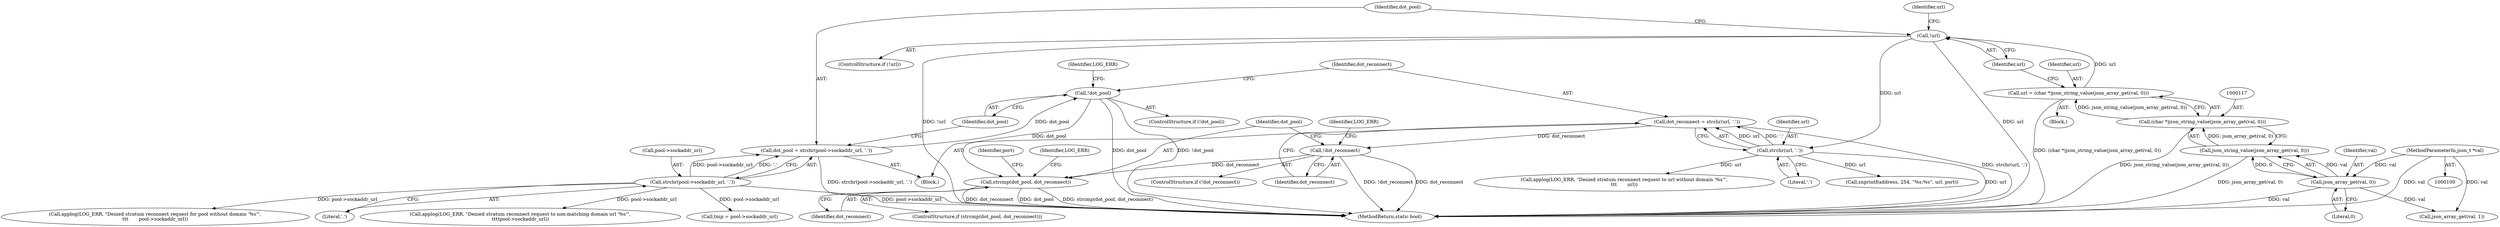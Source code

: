 digraph "0_cgminer_e1c5050734123973b99d181c45e74b2cbb00272e_2@API" {
"1000169" [label="(Call,strcmp(dot_pool, dot_reconnect))"];
"1000142" [label="(Call,!dot_pool)"];
"1000134" [label="(Call,dot_pool = strchr(pool->sockaddr_url, '.'))"];
"1000136" [label="(Call,strchr(pool->sockaddr_url, '.'))"];
"1000159" [label="(Call,!dot_reconnect)"];
"1000153" [label="(Call,dot_reconnect = strchr(url, '.'))"];
"1000155" [label="(Call,strchr(url, '.'))"];
"1000123" [label="(Call,!url)"];
"1000114" [label="(Call,url = (char *)json_string_value(json_array_get(val, 0)))"];
"1000116" [label="(Call,(char *)json_string_value(json_array_get(val, 0)))"];
"1000118" [label="(Call,json_string_value(json_array_get(val, 0)))"];
"1000119" [label="(Call,json_array_get(val, 0))"];
"1000102" [label="(MethodParameterIn,json_t *val)"];
"1000116" [label="(Call,(char *)json_string_value(json_array_get(val, 0)))"];
"1000142" [label="(Call,!dot_pool)"];
"1000102" [label="(MethodParameterIn,json_t *val)"];
"1000170" [label="(Identifier,dot_pool)"];
"1000145" [label="(Call,applog(LOG_ERR, \"Denied stratum reconnect request for pool without domain '%s'\",\n\t\t\t       pool->sockaddr_url))"];
"1000182" [label="(Identifier,port)"];
"1000163" [label="(Identifier,LOG_ERR)"];
"1000157" [label="(Literal,'.')"];
"1000197" [label="(Call,snprintf(address, 254, \"%s:%s\", url, port))"];
"1000114" [label="(Call,url = (char *)json_string_value(json_array_get(val, 0)))"];
"1000136" [label="(Call,strchr(pool->sockaddr_url, '.'))"];
"1000121" [label="(Literal,0)"];
"1000120" [label="(Identifier,val)"];
"1000115" [label="(Identifier,url)"];
"1000174" [label="(Identifier,LOG_ERR)"];
"1000119" [label="(Call,json_array_get(val, 0))"];
"1000124" [label="(Identifier,url)"];
"1000118" [label="(Call,json_string_value(json_array_get(val, 0)))"];
"1000141" [label="(ControlStructure,if (!dot_pool))"];
"1000276" [label="(MethodReturn,static bool)"];
"1000135" [label="(Identifier,dot_pool)"];
"1000173" [label="(Call,applog(LOG_ERR, \"Denied stratum reconnect request to non-matching domain url '%s'\",\n\t\t\t\tpool->sockaddr_url))"];
"1000123" [label="(Call,!url)"];
"1000186" [label="(Call,json_array_get(val, 1))"];
"1000137" [label="(Call,pool->sockaddr_url)"];
"1000168" [label="(ControlStructure,if (strcmp(dot_pool, dot_reconnect)))"];
"1000156" [label="(Identifier,url)"];
"1000131" [label="(Block,)"];
"1000159" [label="(Call,!dot_reconnect)"];
"1000158" [label="(ControlStructure,if (!dot_reconnect))"];
"1000134" [label="(Call,dot_pool = strchr(pool->sockaddr_url, '.'))"];
"1000155" [label="(Call,strchr(url, '.'))"];
"1000171" [label="(Identifier,dot_reconnect)"];
"1000169" [label="(Call,strcmp(dot_pool, dot_reconnect))"];
"1000154" [label="(Identifier,dot_reconnect)"];
"1000143" [label="(Identifier,dot_pool)"];
"1000160" [label="(Identifier,dot_reconnect)"];
"1000162" [label="(Call,applog(LOG_ERR, \"Denied stratum reconnect request to url without domain '%s'\",\n\t\t\t       url))"];
"1000122" [label="(ControlStructure,if (!url))"];
"1000103" [label="(Block,)"];
"1000146" [label="(Identifier,LOG_ERR)"];
"1000126" [label="(Identifier,url)"];
"1000229" [label="(Call,tmp = pool->sockaddr_url)"];
"1000153" [label="(Call,dot_reconnect = strchr(url, '.'))"];
"1000140" [label="(Literal,'.')"];
"1000169" -> "1000168"  [label="AST: "];
"1000169" -> "1000171"  [label="CFG: "];
"1000170" -> "1000169"  [label="AST: "];
"1000171" -> "1000169"  [label="AST: "];
"1000174" -> "1000169"  [label="CFG: "];
"1000182" -> "1000169"  [label="CFG: "];
"1000169" -> "1000276"  [label="DDG: strcmp(dot_pool, dot_reconnect)"];
"1000169" -> "1000276"  [label="DDG: dot_reconnect"];
"1000169" -> "1000276"  [label="DDG: dot_pool"];
"1000142" -> "1000169"  [label="DDG: dot_pool"];
"1000159" -> "1000169"  [label="DDG: dot_reconnect"];
"1000142" -> "1000141"  [label="AST: "];
"1000142" -> "1000143"  [label="CFG: "];
"1000143" -> "1000142"  [label="AST: "];
"1000146" -> "1000142"  [label="CFG: "];
"1000154" -> "1000142"  [label="CFG: "];
"1000142" -> "1000276"  [label="DDG: !dot_pool"];
"1000142" -> "1000276"  [label="DDG: dot_pool"];
"1000134" -> "1000142"  [label="DDG: dot_pool"];
"1000134" -> "1000131"  [label="AST: "];
"1000134" -> "1000136"  [label="CFG: "];
"1000135" -> "1000134"  [label="AST: "];
"1000136" -> "1000134"  [label="AST: "];
"1000143" -> "1000134"  [label="CFG: "];
"1000134" -> "1000276"  [label="DDG: strchr(pool->sockaddr_url, '.')"];
"1000136" -> "1000134"  [label="DDG: pool->sockaddr_url"];
"1000136" -> "1000134"  [label="DDG: '.'"];
"1000136" -> "1000140"  [label="CFG: "];
"1000137" -> "1000136"  [label="AST: "];
"1000140" -> "1000136"  [label="AST: "];
"1000136" -> "1000276"  [label="DDG: pool->sockaddr_url"];
"1000136" -> "1000145"  [label="DDG: pool->sockaddr_url"];
"1000136" -> "1000173"  [label="DDG: pool->sockaddr_url"];
"1000136" -> "1000229"  [label="DDG: pool->sockaddr_url"];
"1000159" -> "1000158"  [label="AST: "];
"1000159" -> "1000160"  [label="CFG: "];
"1000160" -> "1000159"  [label="AST: "];
"1000163" -> "1000159"  [label="CFG: "];
"1000170" -> "1000159"  [label="CFG: "];
"1000159" -> "1000276"  [label="DDG: !dot_reconnect"];
"1000159" -> "1000276"  [label="DDG: dot_reconnect"];
"1000153" -> "1000159"  [label="DDG: dot_reconnect"];
"1000153" -> "1000131"  [label="AST: "];
"1000153" -> "1000155"  [label="CFG: "];
"1000154" -> "1000153"  [label="AST: "];
"1000155" -> "1000153"  [label="AST: "];
"1000160" -> "1000153"  [label="CFG: "];
"1000153" -> "1000276"  [label="DDG: strchr(url, '.')"];
"1000155" -> "1000153"  [label="DDG: url"];
"1000155" -> "1000153"  [label="DDG: '.'"];
"1000155" -> "1000157"  [label="CFG: "];
"1000156" -> "1000155"  [label="AST: "];
"1000157" -> "1000155"  [label="AST: "];
"1000155" -> "1000276"  [label="DDG: url"];
"1000123" -> "1000155"  [label="DDG: url"];
"1000155" -> "1000162"  [label="DDG: url"];
"1000155" -> "1000197"  [label="DDG: url"];
"1000123" -> "1000122"  [label="AST: "];
"1000123" -> "1000124"  [label="CFG: "];
"1000124" -> "1000123"  [label="AST: "];
"1000126" -> "1000123"  [label="CFG: "];
"1000135" -> "1000123"  [label="CFG: "];
"1000123" -> "1000276"  [label="DDG: !url"];
"1000123" -> "1000276"  [label="DDG: url"];
"1000114" -> "1000123"  [label="DDG: url"];
"1000114" -> "1000103"  [label="AST: "];
"1000114" -> "1000116"  [label="CFG: "];
"1000115" -> "1000114"  [label="AST: "];
"1000116" -> "1000114"  [label="AST: "];
"1000124" -> "1000114"  [label="CFG: "];
"1000114" -> "1000276"  [label="DDG: (char *)json_string_value(json_array_get(val, 0))"];
"1000116" -> "1000114"  [label="DDG: json_string_value(json_array_get(val, 0))"];
"1000116" -> "1000118"  [label="CFG: "];
"1000117" -> "1000116"  [label="AST: "];
"1000118" -> "1000116"  [label="AST: "];
"1000116" -> "1000276"  [label="DDG: json_string_value(json_array_get(val, 0))"];
"1000118" -> "1000116"  [label="DDG: json_array_get(val, 0)"];
"1000118" -> "1000119"  [label="CFG: "];
"1000119" -> "1000118"  [label="AST: "];
"1000118" -> "1000276"  [label="DDG: json_array_get(val, 0)"];
"1000119" -> "1000118"  [label="DDG: val"];
"1000119" -> "1000118"  [label="DDG: 0"];
"1000119" -> "1000121"  [label="CFG: "];
"1000120" -> "1000119"  [label="AST: "];
"1000121" -> "1000119"  [label="AST: "];
"1000119" -> "1000276"  [label="DDG: val"];
"1000102" -> "1000119"  [label="DDG: val"];
"1000119" -> "1000186"  [label="DDG: val"];
"1000102" -> "1000100"  [label="AST: "];
"1000102" -> "1000276"  [label="DDG: val"];
"1000102" -> "1000186"  [label="DDG: val"];
}
